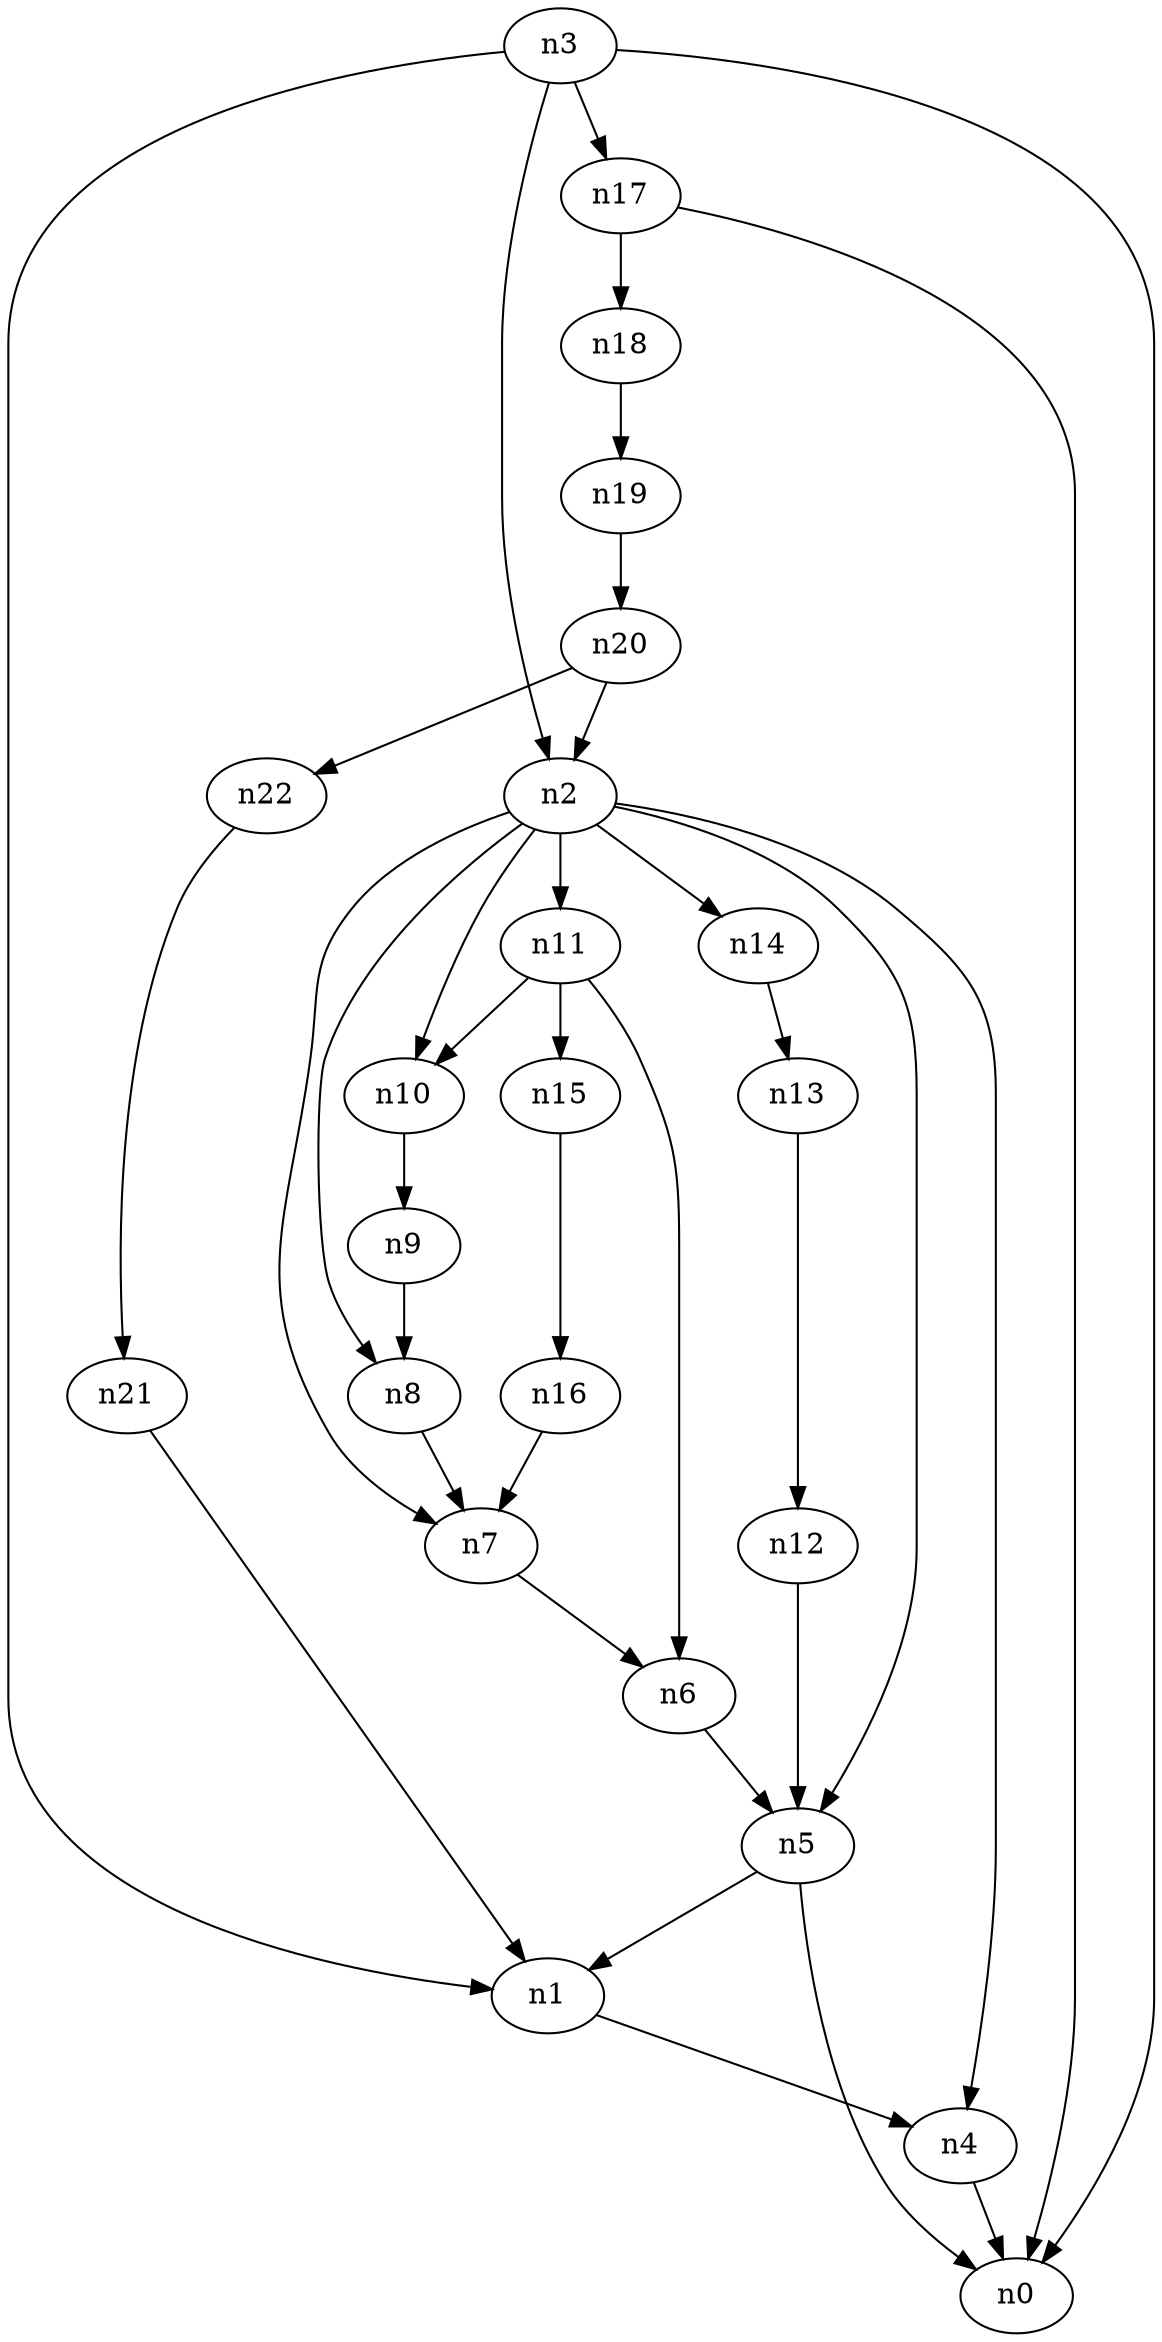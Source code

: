 digraph G {
	n1 -> n4	 [_graphml_id=e4];
	n2 -> n4	 [_graphml_id=e7];
	n2 -> n5	 [_graphml_id=e8];
	n2 -> n7	 [_graphml_id=e28];
	n2 -> n8	 [_graphml_id=e12];
	n2 -> n10	 [_graphml_id=e15];
	n2 -> n11	 [_graphml_id=e16];
	n2 -> n14	 [_graphml_id=e22];
	n3 -> n0	 [_graphml_id=e0];
	n3 -> n1	 [_graphml_id=e3];
	n3 -> n2	 [_graphml_id=e6];
	n3 -> n17	 [_graphml_id=e27];
	n4 -> n0	 [_graphml_id=e1];
	n5 -> n0	 [_graphml_id=e2];
	n5 -> n1	 [_graphml_id=e5];
	n6 -> n5	 [_graphml_id=e9];
	n7 -> n6	 [_graphml_id=e10];
	n8 -> n7	 [_graphml_id=e11];
	n9 -> n8	 [_graphml_id=e13];
	n10 -> n9	 [_graphml_id=e14];
	n11 -> n6	 [_graphml_id=e17];
	n11 -> n10	 [_graphml_id=e18];
	n11 -> n15	 [_graphml_id=e23];
	n12 -> n5	 [_graphml_id=e19];
	n13 -> n12	 [_graphml_id=e20];
	n14 -> n13	 [_graphml_id=e21];
	n15 -> n16	 [_graphml_id=e24];
	n16 -> n7	 [_graphml_id=e25];
	n17 -> n0	 [_graphml_id=e26];
	n17 -> n18	 [_graphml_id=e29];
	n18 -> n19	 [_graphml_id=e30];
	n19 -> n20	 [_graphml_id=e31];
	n20 -> n2	 [_graphml_id=e32];
	n20 -> n22	 [_graphml_id=e35];
	n21 -> n1	 [_graphml_id=e33];
	n22 -> n21	 [_graphml_id=e34];
}
